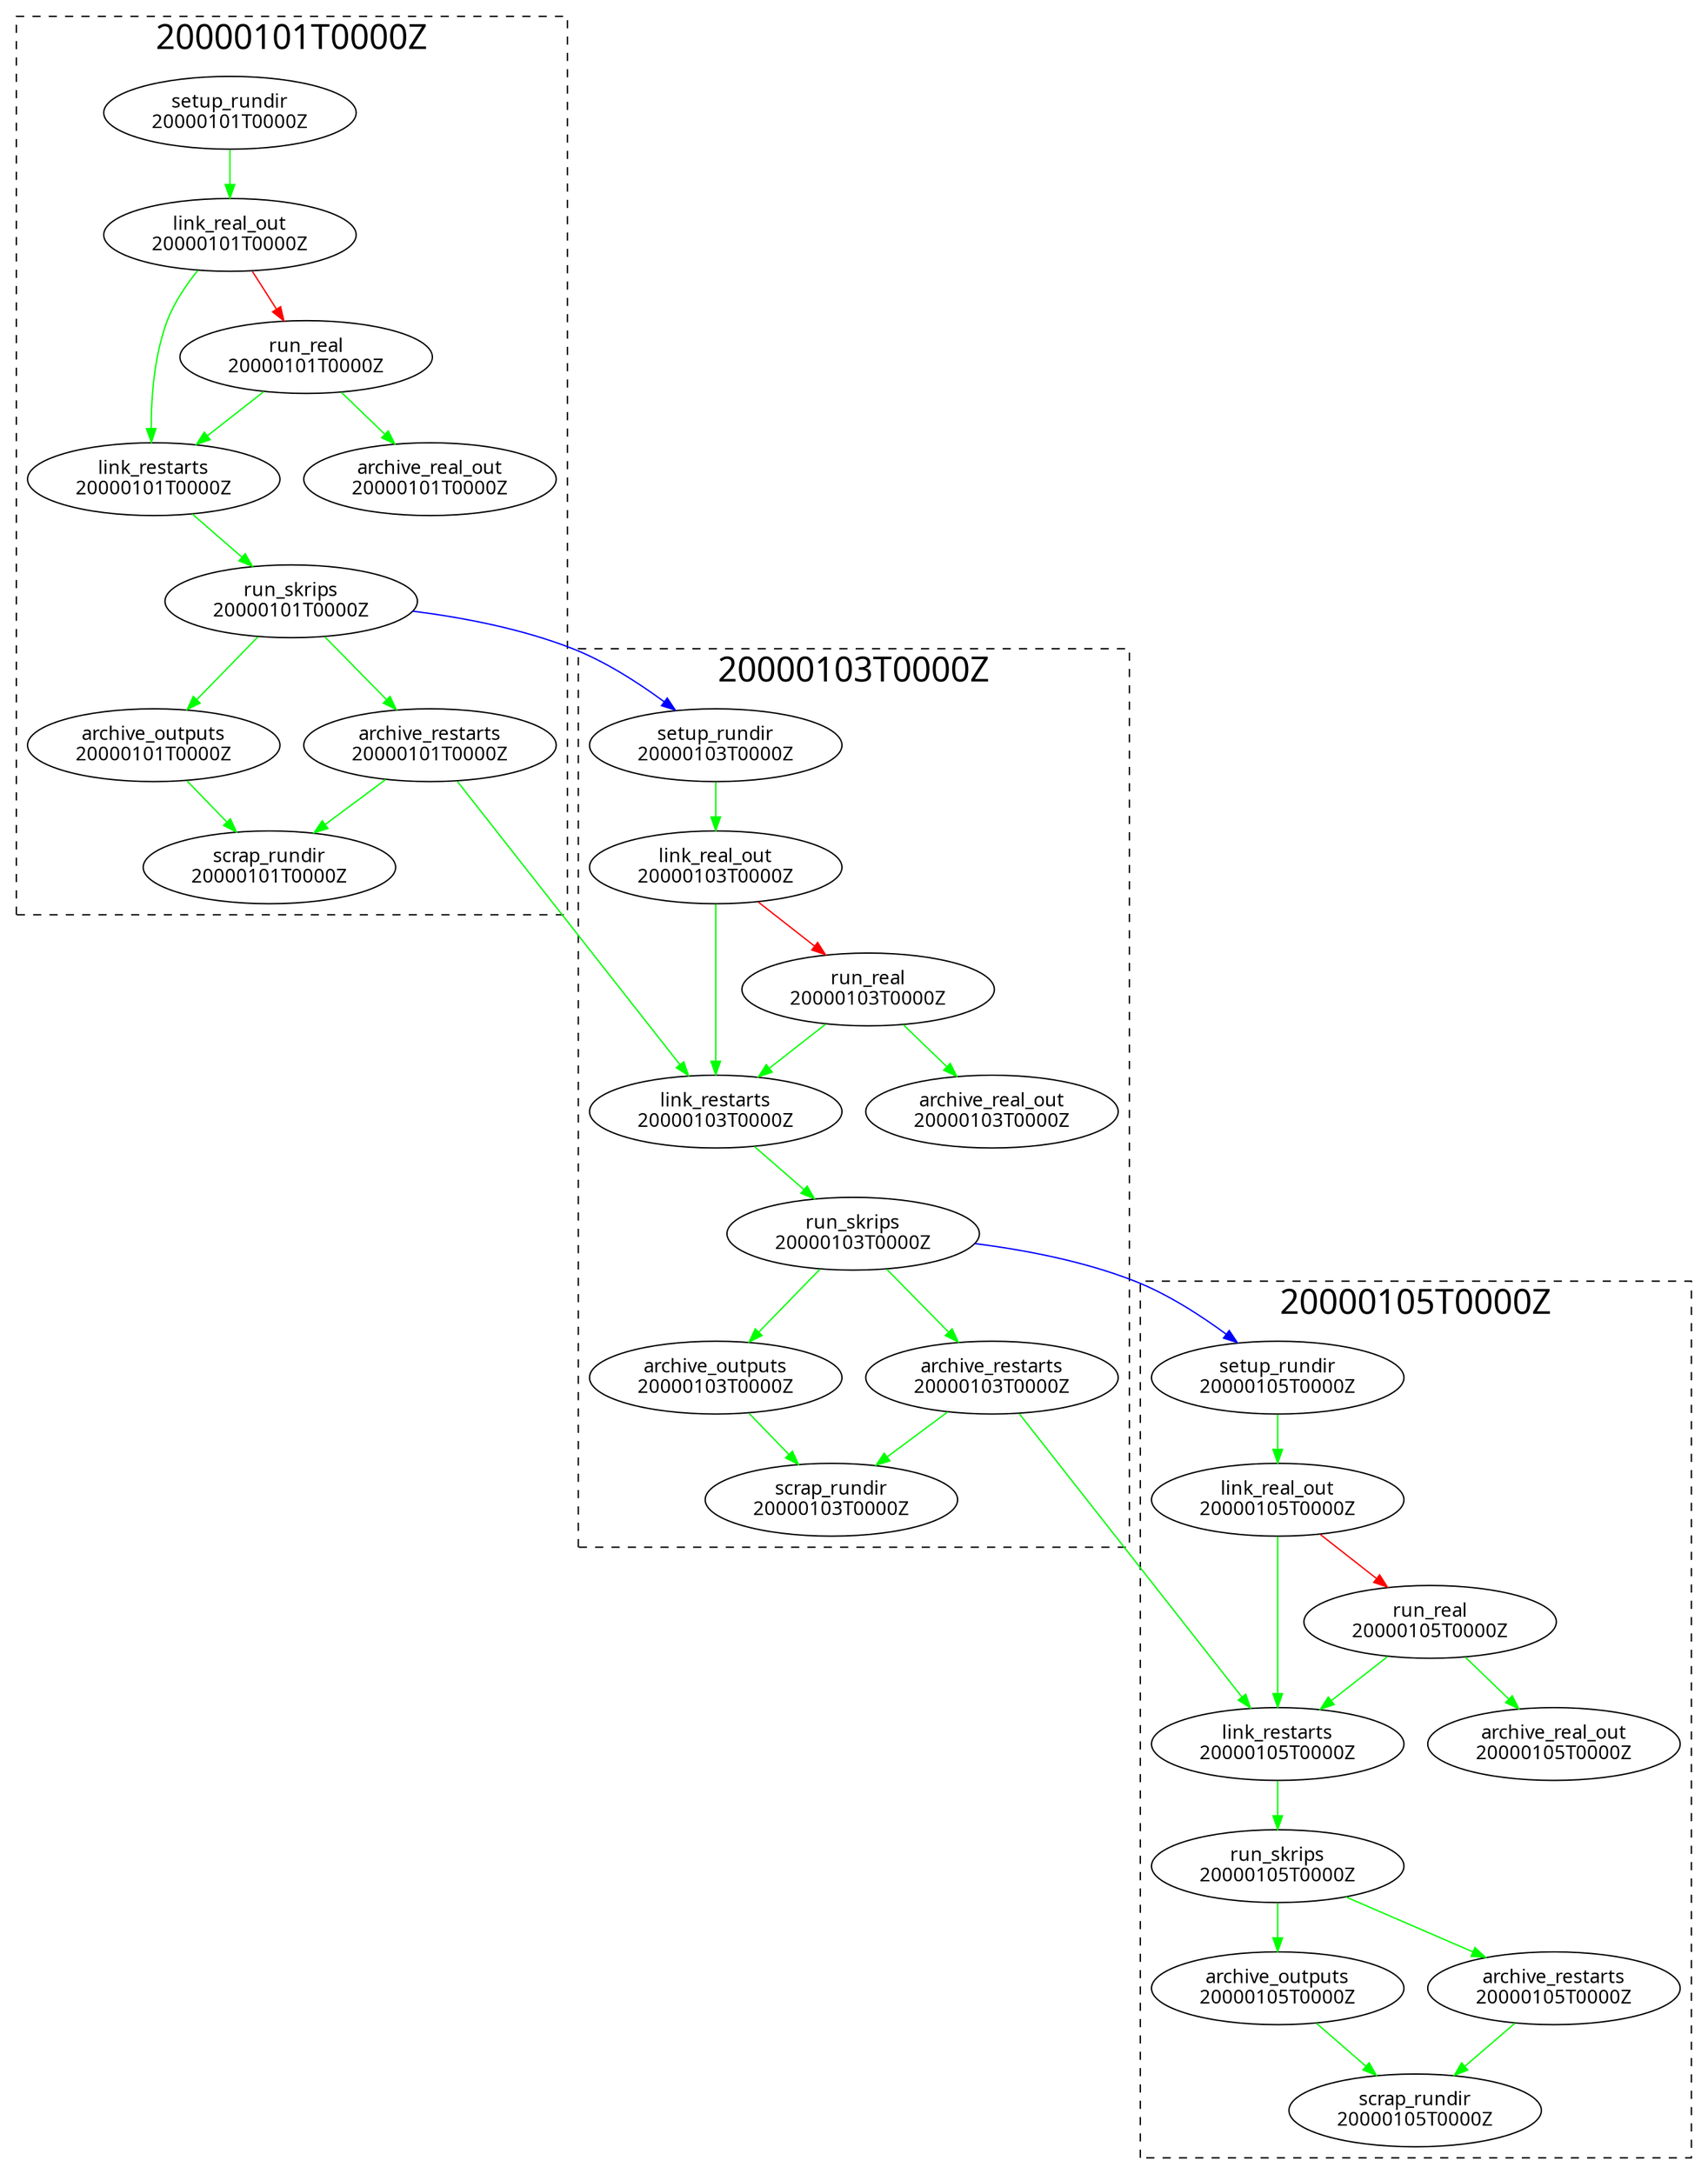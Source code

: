 digraph {
    graph [fontname = "sans"; fontsize = "25";];
    node [fontname = "sans";];
    edge [color = green;];
    subgraph "cluster_20000101T0000Z" {
        label = "20000101T0000Z";
        style = "dashed";
        "20000101T0000Z/archive_outputs" [label = "archive_outputs\n20000101T0000Z";];
        "20000101T0000Z/archive_real_out" [label = "archive_real_out\n20000101T0000Z";];
        "20000101T0000Z/archive_restarts" [label = "archive_restarts\n20000101T0000Z";];
        "20000101T0000Z/link_real_out" [label = "link_real_out\n20000101T0000Z";];
        "20000101T0000Z/link_restarts" [label = "link_restarts\n20000101T0000Z";];
        "20000101T0000Z/run_real" [label = "run_real\n20000101T0000Z";];
        "20000101T0000Z/run_skrips" [label = "run_skrips\n20000101T0000Z";];
        "20000101T0000Z/scrap_rundir" [label = "scrap_rundir\n20000101T0000Z";];
        "20000101T0000Z/setup_rundir" [label = "setup_rundir\n20000101T0000Z";];
    }
    
    subgraph "cluster_20000103T0000Z" {
        label = "20000103T0000Z";
        style = "dashed";
        "20000103T0000Z/archive_outputs" [label = "archive_outputs\n20000103T0000Z";];
        "20000103T0000Z/archive_real_out" [label = "archive_real_out\n20000103T0000Z";];
        "20000103T0000Z/archive_restarts" [label = "archive_restarts\n20000103T0000Z";];
        "20000103T0000Z/link_real_out" [label = "link_real_out\n20000103T0000Z";];
        "20000103T0000Z/link_restarts" [label = "link_restarts\n20000103T0000Z";];
        "20000103T0000Z/run_real" [label = "run_real\n20000103T0000Z";];
        "20000103T0000Z/run_skrips" [label = "run_skrips\n20000103T0000Z";];
        "20000103T0000Z/scrap_rundir" [label = "scrap_rundir\n20000103T0000Z";];
        "20000103T0000Z/setup_rundir" [label = "setup_rundir\n20000103T0000Z";];
    }
    
    subgraph "cluster_20000105T0000Z" {
        label = "20000105T0000Z";
        style = "dashed";
        "20000105T0000Z/archive_outputs" [label = "archive_outputs\n20000105T0000Z";];
        "20000105T0000Z/archive_real_out" [label = "archive_real_out\n20000105T0000Z";];
        "20000105T0000Z/archive_restarts" [label = "archive_restarts\n20000105T0000Z";];
        "20000105T0000Z/link_real_out" [label = "link_real_out\n20000105T0000Z";];
        "20000105T0000Z/link_restarts" [label = "link_restarts\n20000105T0000Z";];
        "20000105T0000Z/run_real" [label = "run_real\n20000105T0000Z";];
        "20000105T0000Z/run_skrips" [label = "run_skrips\n20000105T0000Z";];
        "20000105T0000Z/scrap_rundir" [label = "scrap_rundir\n20000105T0000Z";];
        "20000105T0000Z/setup_rundir" [label = "setup_rundir\n20000105T0000Z";];
    }
    
    "20000101T0000Z/archive_outputs" -> "20000101T0000Z/scrap_rundir";
    "20000101T0000Z/archive_restarts" -> "20000101T0000Z/scrap_rundir";
    "20000101T0000Z/archive_restarts" -> "20000103T0000Z/link_restarts";
    "20000101T0000Z/link_real_out" -> "20000101T0000Z/link_restarts";
    "20000101T0000Z/link_real_out" -> "20000101T0000Z/run_real" [color = "red";];
    "20000101T0000Z/link_restarts" -> "20000101T0000Z/run_skrips";
    "20000101T0000Z/run_real" -> "20000101T0000Z/archive_real_out";
    "20000101T0000Z/run_real" -> "20000101T0000Z/link_restarts";
    "20000101T0000Z/run_skrips" -> "20000101T0000Z/archive_outputs";
    "20000101T0000Z/run_skrips" -> "20000101T0000Z/archive_restarts";
    "20000101T0000Z/run_skrips" -> "20000103T0000Z/setup_rundir" [color = "blue";];
    "20000101T0000Z/setup_rundir" -> "20000101T0000Z/link_real_out";
    "20000103T0000Z/archive_outputs" -> "20000103T0000Z/scrap_rundir";
    "20000103T0000Z/archive_restarts" -> "20000103T0000Z/scrap_rundir";
    "20000103T0000Z/archive_restarts" -> "20000105T0000Z/link_restarts";
    "20000103T0000Z/link_real_out" -> "20000103T0000Z/link_restarts";
    "20000103T0000Z/link_real_out" -> "20000103T0000Z/run_real" [color = "red";];
    "20000103T0000Z/link_restarts" -> "20000103T0000Z/run_skrips";
    "20000103T0000Z/run_real" -> "20000103T0000Z/archive_real_out";
    "20000103T0000Z/run_real" -> "20000103T0000Z/link_restarts";
    "20000103T0000Z/run_skrips" -> "20000103T0000Z/archive_outputs";
    "20000103T0000Z/run_skrips" -> "20000103T0000Z/archive_restarts";
    "20000103T0000Z/run_skrips" -> "20000105T0000Z/setup_rundir" [color = "blue";];
    "20000103T0000Z/setup_rundir" -> "20000103T0000Z/link_real_out";
    "20000105T0000Z/archive_outputs" -> "20000105T0000Z/scrap_rundir";
    "20000105T0000Z/archive_restarts" -> "20000105T0000Z/scrap_rundir";
    "20000105T0000Z/link_real_out" -> "20000105T0000Z/link_restarts";
    "20000105T0000Z/link_real_out" -> "20000105T0000Z/run_real" [color = "red";];
    "20000105T0000Z/link_restarts" -> "20000105T0000Z/run_skrips";
    "20000105T0000Z/run_real" -> "20000105T0000Z/archive_real_out";
    "20000105T0000Z/run_real" -> "20000105T0000Z/link_restarts";
    "20000105T0000Z/run_skrips" -> "20000105T0000Z/archive_outputs";
    "20000105T0000Z/run_skrips" -> "20000105T0000Z/archive_restarts";
    "20000105T0000Z/setup_rundir" -> "20000105T0000Z/link_real_out";
}